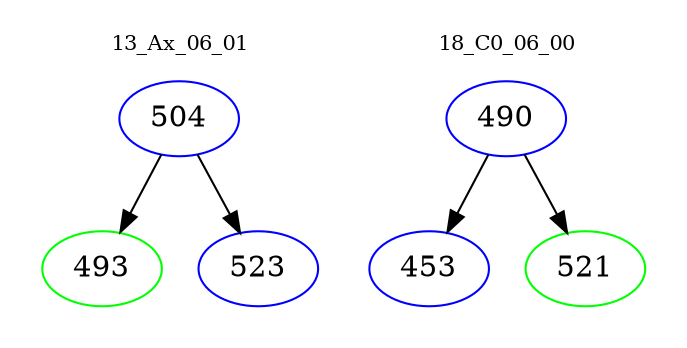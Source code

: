digraph{
subgraph cluster_0 {
color = white
label = "13_Ax_06_01";
fontsize=10;
T0_504 [label="504", color="blue"]
T0_504 -> T0_493 [color="black"]
T0_493 [label="493", color="green"]
T0_504 -> T0_523 [color="black"]
T0_523 [label="523", color="blue"]
}
subgraph cluster_1 {
color = white
label = "18_C0_06_00";
fontsize=10;
T1_490 [label="490", color="blue"]
T1_490 -> T1_453 [color="black"]
T1_453 [label="453", color="blue"]
T1_490 -> T1_521 [color="black"]
T1_521 [label="521", color="green"]
}
}
